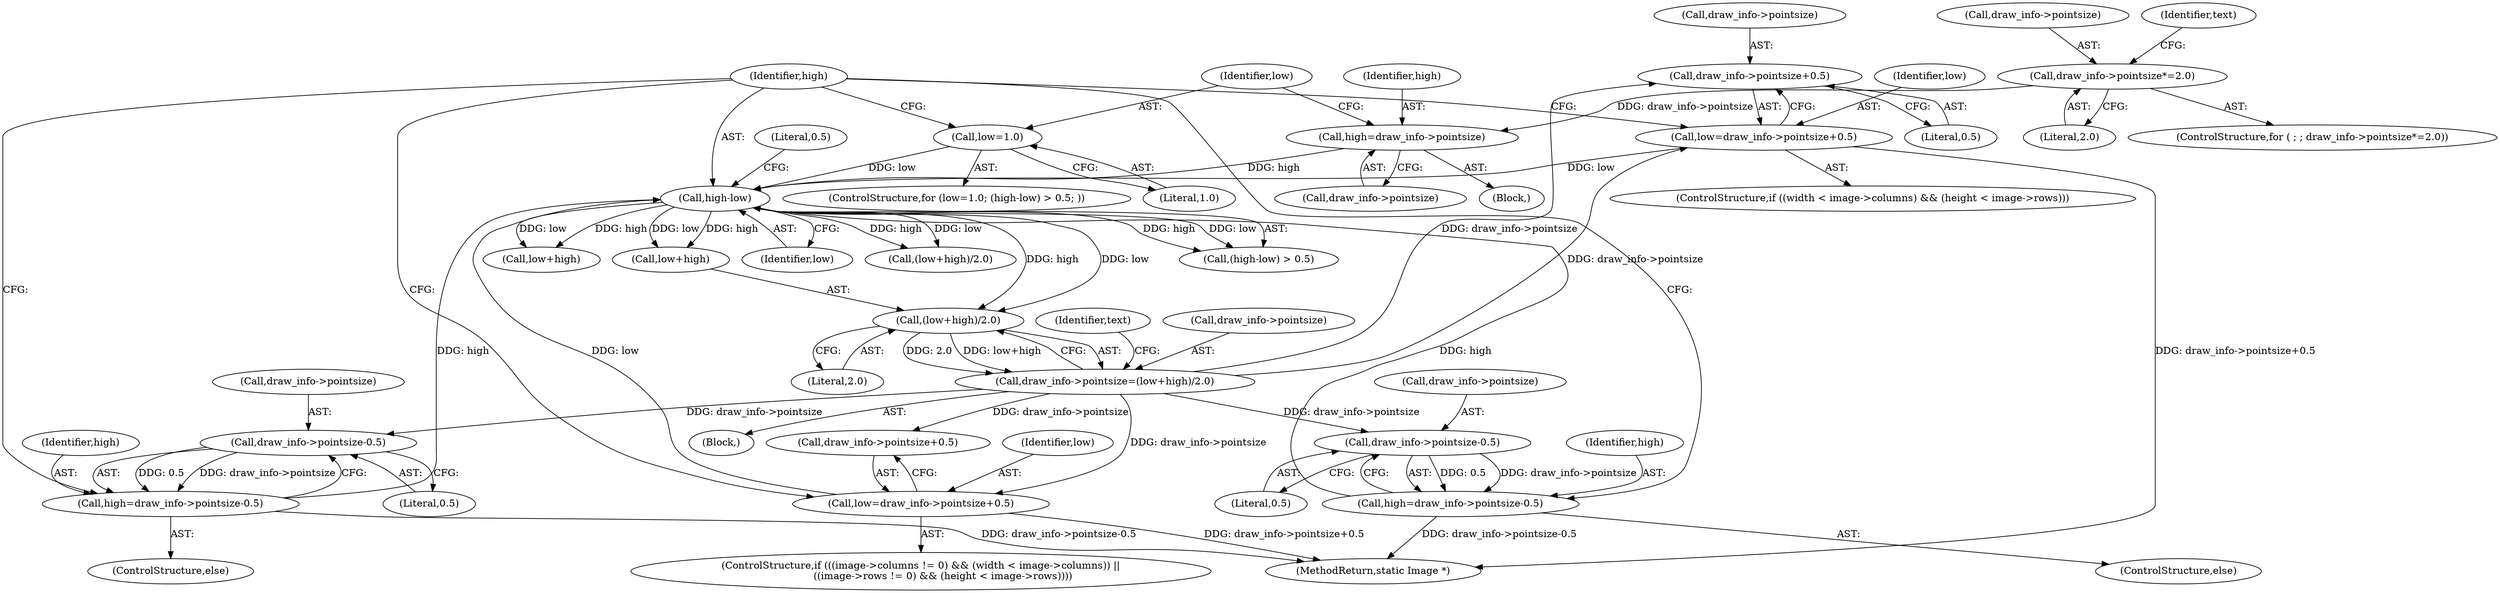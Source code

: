 digraph "0_ImageMagick_aeff00de228bc5a158c2a975ab47845d8a1db456@pointer" {
"1000821" [label="(Call,draw_info->pointsize+0.5)"];
"1000695" [label="(Call,draw_info->pointsize=(low+high)/2.0)"];
"1000699" [label="(Call,(low+high)/2.0)"];
"1000690" [label="(Call,high-low)"];
"1000680" [label="(Call,high=draw_info->pointsize)"];
"1000529" [label="(Call,draw_info->pointsize*=2.0)"];
"1000827" [label="(Call,high=draw_info->pointsize-0.5)"];
"1000829" [label="(Call,draw_info->pointsize-0.5)"];
"1000867" [label="(Call,high=draw_info->pointsize-0.5)"];
"1000869" [label="(Call,draw_info->pointsize-0.5)"];
"1000859" [label="(Call,low=draw_info->pointsize+0.5)"];
"1000686" [label="(Call,low=1.0)"];
"1000819" [label="(Call,low=draw_info->pointsize+0.5)"];
"1000695" [label="(Call,draw_info->pointsize=(low+high)/2.0)"];
"1000868" [label="(Identifier,high)"];
"1000807" [label="(ControlStructure,if ((width < image->columns) && (height < image->rows)))"];
"1000826" [label="(ControlStructure,else)"];
"1000529" [label="(Call,draw_info->pointsize*=2.0)"];
"1000828" [label="(Identifier,high)"];
"1000859" [label="(Call,low=draw_info->pointsize+0.5)"];
"1000699" [label="(Call,(low+high)/2.0)"];
"1000705" [label="(Identifier,text)"];
"1000681" [label="(Identifier,high)"];
"1000530" [label="(Call,draw_info->pointsize)"];
"1000690" [label="(Call,high-low)"];
"1000835" [label="(ControlStructure,if (((image->columns != 0) && (width < image->columns)) ||\n              ((image->rows != 0) && (height < image->rows))))"];
"1000822" [label="(Call,draw_info->pointsize)"];
"1000827" [label="(Call,high=draw_info->pointsize-0.5)"];
"1000685" [label="(ControlStructure,for (low=1.0; (high-low) > 0.5; ))"];
"1000533" [label="(Literal,2.0)"];
"1000525" [label="(Block,)"];
"1000696" [label="(Call,draw_info->pointsize)"];
"1000692" [label="(Identifier,low)"];
"1000873" [label="(Literal,0.5)"];
"1000693" [label="(Literal,0.5)"];
"1000680" [label="(Call,high=draw_info->pointsize)"];
"1000686" [label="(Call,low=1.0)"];
"1000829" [label="(Call,draw_info->pointsize-0.5)"];
"1000528" [label="(ControlStructure,for ( ; ; draw_info->pointsize*=2.0))"];
"1000694" [label="(Block,)"];
"1000821" [label="(Call,draw_info->pointsize+0.5)"];
"1000880" [label="(Call,(low+high)/2.0)"];
"1000536" [label="(Identifier,text)"];
"1001001" [label="(MethodReturn,static Image *)"];
"1000819" [label="(Call,low=draw_info->pointsize+0.5)"];
"1000830" [label="(Call,draw_info->pointsize)"];
"1000691" [label="(Identifier,high)"];
"1000687" [label="(Identifier,low)"];
"1000825" [label="(Literal,0.5)"];
"1000833" [label="(Literal,0.5)"];
"1000866" [label="(ControlStructure,else)"];
"1000682" [label="(Call,draw_info->pointsize)"];
"1000869" [label="(Call,draw_info->pointsize-0.5)"];
"1000867" [label="(Call,high=draw_info->pointsize-0.5)"];
"1000689" [label="(Call,(high-low) > 0.5)"];
"1000881" [label="(Call,low+high)"];
"1000861" [label="(Call,draw_info->pointsize+0.5)"];
"1000688" [label="(Literal,1.0)"];
"1000700" [label="(Call,low+high)"];
"1000820" [label="(Identifier,low)"];
"1000870" [label="(Call,draw_info->pointsize)"];
"1000860" [label="(Identifier,low)"];
"1000703" [label="(Literal,2.0)"];
"1000821" -> "1000819"  [label="AST: "];
"1000821" -> "1000825"  [label="CFG: "];
"1000822" -> "1000821"  [label="AST: "];
"1000825" -> "1000821"  [label="AST: "];
"1000819" -> "1000821"  [label="CFG: "];
"1000695" -> "1000821"  [label="DDG: draw_info->pointsize"];
"1000695" -> "1000694"  [label="AST: "];
"1000695" -> "1000699"  [label="CFG: "];
"1000696" -> "1000695"  [label="AST: "];
"1000699" -> "1000695"  [label="AST: "];
"1000705" -> "1000695"  [label="CFG: "];
"1000699" -> "1000695"  [label="DDG: low+high"];
"1000699" -> "1000695"  [label="DDG: 2.0"];
"1000695" -> "1000819"  [label="DDG: draw_info->pointsize"];
"1000695" -> "1000829"  [label="DDG: draw_info->pointsize"];
"1000695" -> "1000859"  [label="DDG: draw_info->pointsize"];
"1000695" -> "1000861"  [label="DDG: draw_info->pointsize"];
"1000695" -> "1000869"  [label="DDG: draw_info->pointsize"];
"1000699" -> "1000703"  [label="CFG: "];
"1000700" -> "1000699"  [label="AST: "];
"1000703" -> "1000699"  [label="AST: "];
"1000690" -> "1000699"  [label="DDG: low"];
"1000690" -> "1000699"  [label="DDG: high"];
"1000690" -> "1000689"  [label="AST: "];
"1000690" -> "1000692"  [label="CFG: "];
"1000691" -> "1000690"  [label="AST: "];
"1000692" -> "1000690"  [label="AST: "];
"1000693" -> "1000690"  [label="CFG: "];
"1000690" -> "1000689"  [label="DDG: high"];
"1000690" -> "1000689"  [label="DDG: low"];
"1000680" -> "1000690"  [label="DDG: high"];
"1000827" -> "1000690"  [label="DDG: high"];
"1000867" -> "1000690"  [label="DDG: high"];
"1000859" -> "1000690"  [label="DDG: low"];
"1000686" -> "1000690"  [label="DDG: low"];
"1000819" -> "1000690"  [label="DDG: low"];
"1000690" -> "1000700"  [label="DDG: low"];
"1000690" -> "1000700"  [label="DDG: high"];
"1000690" -> "1000880"  [label="DDG: low"];
"1000690" -> "1000880"  [label="DDG: high"];
"1000690" -> "1000881"  [label="DDG: low"];
"1000690" -> "1000881"  [label="DDG: high"];
"1000680" -> "1000525"  [label="AST: "];
"1000680" -> "1000682"  [label="CFG: "];
"1000681" -> "1000680"  [label="AST: "];
"1000682" -> "1000680"  [label="AST: "];
"1000687" -> "1000680"  [label="CFG: "];
"1000529" -> "1000680"  [label="DDG: draw_info->pointsize"];
"1000529" -> "1000528"  [label="AST: "];
"1000529" -> "1000533"  [label="CFG: "];
"1000530" -> "1000529"  [label="AST: "];
"1000533" -> "1000529"  [label="AST: "];
"1000536" -> "1000529"  [label="CFG: "];
"1000827" -> "1000826"  [label="AST: "];
"1000827" -> "1000829"  [label="CFG: "];
"1000828" -> "1000827"  [label="AST: "];
"1000829" -> "1000827"  [label="AST: "];
"1000691" -> "1000827"  [label="CFG: "];
"1000827" -> "1001001"  [label="DDG: draw_info->pointsize-0.5"];
"1000829" -> "1000827"  [label="DDG: draw_info->pointsize"];
"1000829" -> "1000827"  [label="DDG: 0.5"];
"1000829" -> "1000833"  [label="CFG: "];
"1000830" -> "1000829"  [label="AST: "];
"1000833" -> "1000829"  [label="AST: "];
"1000867" -> "1000866"  [label="AST: "];
"1000867" -> "1000869"  [label="CFG: "];
"1000868" -> "1000867"  [label="AST: "];
"1000869" -> "1000867"  [label="AST: "];
"1000691" -> "1000867"  [label="CFG: "];
"1000867" -> "1001001"  [label="DDG: draw_info->pointsize-0.5"];
"1000869" -> "1000867"  [label="DDG: draw_info->pointsize"];
"1000869" -> "1000867"  [label="DDG: 0.5"];
"1000869" -> "1000873"  [label="CFG: "];
"1000870" -> "1000869"  [label="AST: "];
"1000873" -> "1000869"  [label="AST: "];
"1000859" -> "1000835"  [label="AST: "];
"1000859" -> "1000861"  [label="CFG: "];
"1000860" -> "1000859"  [label="AST: "];
"1000861" -> "1000859"  [label="AST: "];
"1000691" -> "1000859"  [label="CFG: "];
"1000859" -> "1001001"  [label="DDG: draw_info->pointsize+0.5"];
"1000686" -> "1000685"  [label="AST: "];
"1000686" -> "1000688"  [label="CFG: "];
"1000687" -> "1000686"  [label="AST: "];
"1000688" -> "1000686"  [label="AST: "];
"1000691" -> "1000686"  [label="CFG: "];
"1000819" -> "1000807"  [label="AST: "];
"1000820" -> "1000819"  [label="AST: "];
"1000691" -> "1000819"  [label="CFG: "];
"1000819" -> "1001001"  [label="DDG: draw_info->pointsize+0.5"];
}
